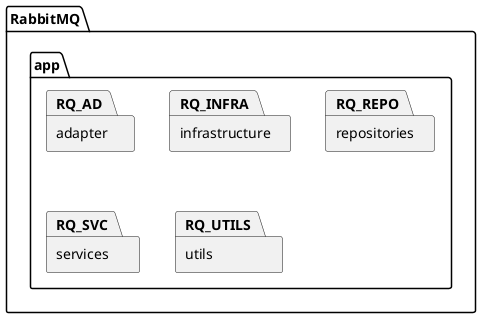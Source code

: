 @startuml rabbitmq-package
package "RabbitMQ" as RQ {
  package "app" as RQ_APP {
    package "adapter" as RQ_AD
    package "infrastructure" as RQ_INFRA
    package "repositories" as RQ_REPO
    package "services" as RQ_SVC
    package "utils" as RQ_UTILS
  }
}
@enduml